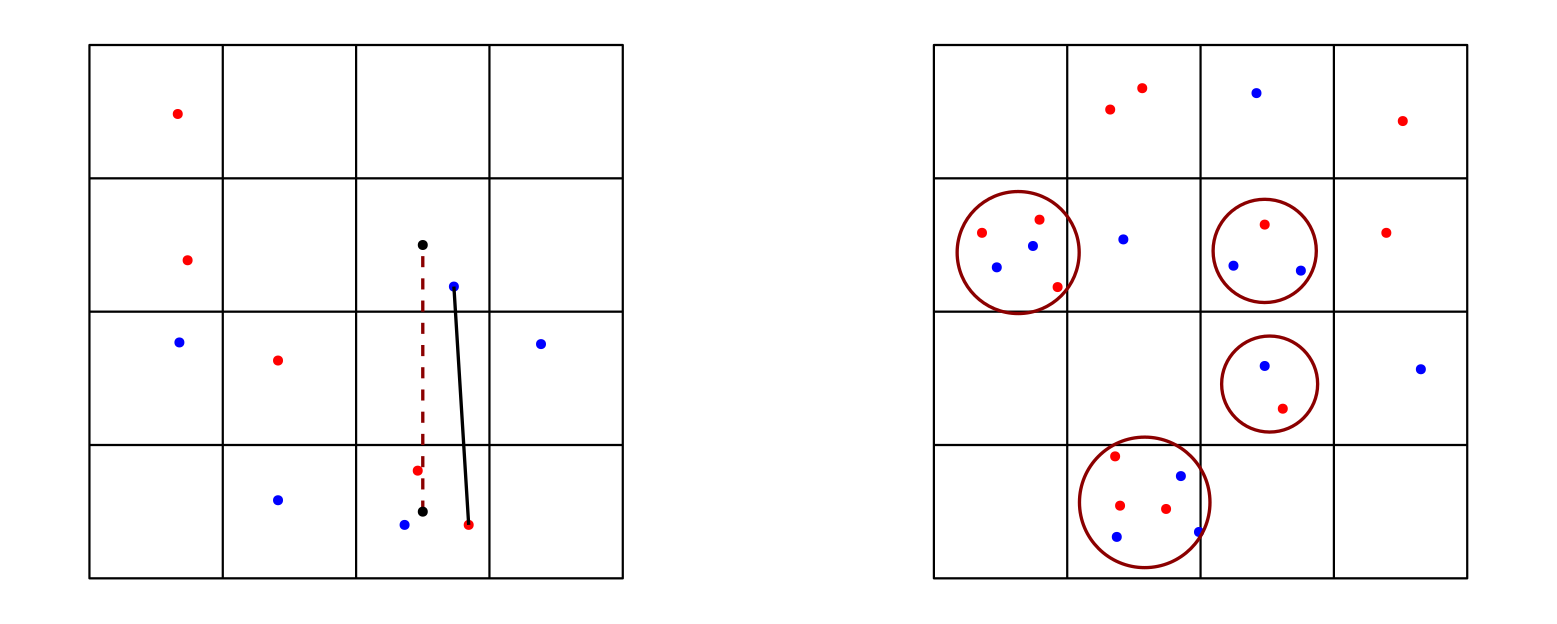 <?xml version="1.0"?>
<!DOCTYPE ipe SYSTEM "ipe.dtd">
<ipe version="70206" creator="Ipe 7.2.7">
<info created="D:20190512062231" modified="D:20190512070026"/>
<ipestyle name="basic">
<symbol name="arrow/arc(spx)">
<path stroke="sym-stroke" fill="sym-stroke" pen="sym-pen">
0 0 m
-1 0.333 l
-1 -0.333 l
h
</path>
</symbol>
<symbol name="arrow/farc(spx)">
<path stroke="sym-stroke" fill="white" pen="sym-pen">
0 0 m
-1 0.333 l
-1 -0.333 l
h
</path>
</symbol>
<symbol name="arrow/ptarc(spx)">
<path stroke="sym-stroke" fill="sym-stroke" pen="sym-pen">
0 0 m
-1 0.333 l
-0.8 0 l
-1 -0.333 l
h
</path>
</symbol>
<symbol name="arrow/fptarc(spx)">
<path stroke="sym-stroke" fill="white" pen="sym-pen">
0 0 m
-1 0.333 l
-0.8 0 l
-1 -0.333 l
h
</path>
</symbol>
<symbol name="mark/circle(sx)" transformations="translations">
<path fill="sym-stroke">
0.6 0 0 0.6 0 0 e
0.4 0 0 0.4 0 0 e
</path>
</symbol>
<symbol name="mark/disk(sx)" transformations="translations">
<path fill="sym-stroke">
0.6 0 0 0.6 0 0 e
</path>
</symbol>
<symbol name="mark/fdisk(sfx)" transformations="translations">
<group>
<path fill="sym-fill">
0.5 0 0 0.5 0 0 e
</path>
<path fill="sym-stroke" fillrule="eofill">
0.6 0 0 0.6 0 0 e
0.4 0 0 0.4 0 0 e
</path>
</group>
</symbol>
<symbol name="mark/box(sx)" transformations="translations">
<path fill="sym-stroke" fillrule="eofill">
-0.6 -0.6 m
0.6 -0.6 l
0.6 0.6 l
-0.6 0.6 l
h
-0.4 -0.4 m
0.4 -0.4 l
0.4 0.4 l
-0.4 0.4 l
h
</path>
</symbol>
<symbol name="mark/square(sx)" transformations="translations">
<path fill="sym-stroke">
-0.6 -0.6 m
0.6 -0.6 l
0.6 0.6 l
-0.6 0.6 l
h
</path>
</symbol>
<symbol name="mark/fsquare(sfx)" transformations="translations">
<group>
<path fill="sym-fill">
-0.5 -0.5 m
0.5 -0.5 l
0.5 0.5 l
-0.5 0.5 l
h
</path>
<path fill="sym-stroke" fillrule="eofill">
-0.6 -0.6 m
0.6 -0.6 l
0.6 0.6 l
-0.6 0.6 l
h
-0.4 -0.4 m
0.4 -0.4 l
0.4 0.4 l
-0.4 0.4 l
h
</path>
</group>
</symbol>
<symbol name="mark/cross(sx)" transformations="translations">
<group>
<path fill="sym-stroke">
-0.43 -0.57 m
0.57 0.43 l
0.43 0.57 l
-0.57 -0.43 l
h
</path>
<path fill="sym-stroke">
-0.43 0.57 m
0.57 -0.43 l
0.43 -0.57 l
-0.57 0.43 l
h
</path>
</group>
</symbol>
<symbol name="arrow/fnormal(spx)">
<path stroke="sym-stroke" fill="white" pen="sym-pen">
0 0 m
-1 0.333 l
-1 -0.333 l
h
</path>
</symbol>
<symbol name="arrow/pointed(spx)">
<path stroke="sym-stroke" fill="sym-stroke" pen="sym-pen">
0 0 m
-1 0.333 l
-0.8 0 l
-1 -0.333 l
h
</path>
</symbol>
<symbol name="arrow/fpointed(spx)">
<path stroke="sym-stroke" fill="white" pen="sym-pen">
0 0 m
-1 0.333 l
-0.8 0 l
-1 -0.333 l
h
</path>
</symbol>
<symbol name="arrow/linear(spx)">
<path stroke="sym-stroke" pen="sym-pen">
-1 0.333 m
0 0 l
-1 -0.333 l
</path>
</symbol>
<symbol name="arrow/fdouble(spx)">
<path stroke="sym-stroke" fill="white" pen="sym-pen">
0 0 m
-1 0.333 l
-1 -0.333 l
h
-1 0 m
-2 0.333 l
-2 -0.333 l
h
</path>
</symbol>
<symbol name="arrow/double(spx)">
<path stroke="sym-stroke" fill="sym-stroke" pen="sym-pen">
0 0 m
-1 0.333 l
-1 -0.333 l
h
-1 0 m
-2 0.333 l
-2 -0.333 l
h
</path>
</symbol>
<pen name="heavier" value="0.8"/>
<pen name="fat" value="1.2"/>
<pen name="ultrafat" value="2"/>
<symbolsize name="large" value="5"/>
<symbolsize name="small" value="2"/>
<symbolsize name="tiny" value="1.1"/>
<arrowsize name="large" value="10"/>
<arrowsize name="small" value="5"/>
<arrowsize name="tiny" value="3"/>
<color name="red" value="1 0 0"/>
<color name="green" value="0 1 0"/>
<color name="blue" value="0 0 1"/>
<color name="yellow" value="1 1 0"/>
<color name="orange" value="1 0.647 0"/>
<color name="gold" value="1 0.843 0"/>
<color name="purple" value="0.627 0.125 0.941"/>
<color name="gray" value="0.745"/>
<color name="brown" value="0.647 0.165 0.165"/>
<color name="navy" value="0 0 0.502"/>
<color name="pink" value="1 0.753 0.796"/>
<color name="seagreen" value="0.18 0.545 0.341"/>
<color name="turquoise" value="0.251 0.878 0.816"/>
<color name="violet" value="0.933 0.51 0.933"/>
<color name="darkblue" value="0 0 0.545"/>
<color name="darkcyan" value="0 0.545 0.545"/>
<color name="darkgray" value="0.663"/>
<color name="darkgreen" value="0 0.392 0"/>
<color name="darkmagenta" value="0.545 0 0.545"/>
<color name="darkorange" value="1 0.549 0"/>
<color name="darkred" value="0.545 0 0"/>
<color name="lightblue" value="0.678 0.847 0.902"/>
<color name="lightcyan" value="0.878 1 1"/>
<color name="lightgray" value="0.827"/>
<color name="lightgreen" value="0.565 0.933 0.565"/>
<color name="lightyellow" value="1 1 0.878"/>
<dashstyle name="dashed" value="[4] 0"/>
<dashstyle name="dotted" value="[1 3] 0"/>
<dashstyle name="dash dotted" value="[4 2 1 2] 0"/>
<dashstyle name="dash dot dotted" value="[4 2 1 2 1 2] 0"/>
<textsize name="large" value="\large"/>
<textsize name="Large" value="\Large"/>
<textsize name="LARGE" value="\LARGE"/>
<textsize name="huge" value="\huge"/>
<textsize name="Huge" value="\Huge"/>
<textsize name="small" value="\small"/>
<textsize name="footnote" value="\footnotesize"/>
<textsize name="tiny" value="\tiny"/>
<textstyle name="center" begin="\begin{center}" end="\end{center}"/>
<textstyle name="itemize" begin="\begin{itemize}" end="\end{itemize}"/>
<textstyle name="item" begin="\begin{itemize}\item{}" end="\end{itemize}"/>
<gridsize name="4 pts" value="4"/>
<gridsize name="8 pts (~3 mm)" value="8"/>
<gridsize name="16 pts (~6 mm)" value="16"/>
<gridsize name="32 pts (~12 mm)" value="32"/>
<gridsize name="10 pts (~3.5 mm)" value="10"/>
<gridsize name="20 pts (~7 mm)" value="20"/>
<gridsize name="14 pts (~5 mm)" value="14"/>
<gridsize name="28 pts (~10 mm)" value="28"/>
<gridsize name="56 pts (~20 mm)" value="56"/>
<anglesize name="90 deg" value="90"/>
<anglesize name="60 deg" value="60"/>
<anglesize name="45 deg" value="45"/>
<anglesize name="30 deg" value="30"/>
<anglesize name="22.5 deg" value="22.5"/>
<opacity name="10%" value="0.1"/>
<opacity name="30%" value="0.3"/>
<opacity name="50%" value="0.5"/>
<opacity name="75%" value="0.75"/>
<tiling name="falling" angle="-60" step="4" width="1"/>
<tiling name="rising" angle="30" step="4" width="1"/>
</ipestyle>
<page>
<layer name="alpha"/>
<layer name="grid"/>
<layer name="some_points"/>
<layer name="direct_edge"/>
<layer name="clustered_edge"/>
<layer name="other_grid"/>
<layer name="other_points"/>
<layer name="clusters"/>
<view layers="alpha grid some_points direct_edge clustered_edge other_grid other_points clusters" active="other_points"/>
<path layer="alpha" matrix="1.45833 0 0 0.875 -170.667 40" stroke="white">
128 448 m
128 192 l
512 192 l
512 448 l
h
</path>
<path layer="grid" matrix="1 0 0 1 -112 0" stroke="black" pen="heavier">
160 416 m
160 224 l
352 224 l
352 416 l
h
</path>
<path matrix="1 0 0 1 -112 0" stroke="black" pen="heavier">
256 416 m
256 224 l
</path>
<path matrix="1 0 0 1 -112 0" stroke="black" pen="heavier">
160 320 m
352 320 l
</path>
<path matrix="1 0 0 1 -112 0" stroke="black" pen="heavier">
160 368 m
352 368 l
</path>
<path matrix="1 0 0 1 -112 0" stroke="black" pen="heavier">
160 272 m
352 272 l
</path>
<path matrix="1 0 0 1 -112 0" stroke="black" pen="heavier">
208 416 m
208 224 l
</path>
<path matrix="1 0 0 1 -112 0" stroke="black" pen="heavier">
304 416 m
304 224 l
</path>
<use layer="some_points" matrix="1 0 0 1 -112 0" name="mark/disk(sx)" pos="191.793 391.166" size="normal" stroke="red"/>
<use matrix="1 0 0 1 -112 0" name="mark/disk(sx)" pos="195.343 338.503" size="normal" stroke="red"/>
<use matrix="1 0 0 1 -112 0" name="mark/disk(sx)" pos="291.201 329.036" size="normal" stroke="blue"/>
<use matrix="1 0 0 1 -112 0" name="mark/disk(sx)" pos="227.888 302.409" size="normal" stroke="red"/>
<use matrix="1 0 0 1 -112 0" name="mark/disk(sx)" pos="227.888 252.113" size="normal" stroke="blue"/>
<use matrix="1 0 0 1 -112 0" name="mark/disk(sx)" pos="296.527 243.237" size="normal" stroke="red"/>
<use matrix="1 0 0 1 -112 0" name="mark/disk(sx)" pos="278.183 262.764" size="normal" stroke="red"/>
<use matrix="1 0 0 1 -112 0" name="mark/disk(sx)" pos="273.45 243.237" size="normal" stroke="blue"/>
<use matrix="1 0 0 1 -112 0" name="mark/disk(sx)" pos="322.562 308.326" size="normal" stroke="blue"/>
<use matrix="1 0 0 1 -112 0" name="mark/disk(sx)" pos="192.385 308.918" size="normal" stroke="blue"/>
<path layer="direct_edge" matrix="1 0 0 1 -112 0" stroke="black" pen="fat">
296.527 243.237 m
291.201 329.036 l
</path>
<path layer="clustered_edge" matrix="1 0 0 1 -112 0" stroke="darkred" dash="dashed" pen="fat">
280 248 m
280 344 l
</path>
<use matrix="1 0 0 1 -112 0" name="mark/disk(sx)" pos="280 248" size="normal" stroke="black"/>
<use matrix="1 0 0 1 -112 0" name="mark/disk(sx)" pos="280 344" size="normal" stroke="black"/>
<path layer="other_grid" matrix="1 0 0 1 192 0" stroke="black" pen="heavier">
160 416 m
160 224 l
352 224 l
352 416 l
h
</path>
<path matrix="1 0 0 1 192 0" stroke="black" pen="heavier">
256 416 m
256 224 l
</path>
<path matrix="1 0 0 1 192 0" stroke="black" pen="heavier">
160 320 m
352 320 l
</path>
<path matrix="1 0 0 1 192 0" stroke="black" pen="heavier">
160 368 m
352 368 l
</path>
<path matrix="1 0 0 1 192 0" stroke="black" pen="heavier">
160 272 m
352 272 l
</path>
<path matrix="1 0 0 1 192 0" stroke="black" pen="heavier">
208 416 m
208 224 l
</path>
<path matrix="1 0 0 1 192 0" stroke="black" pen="heavier">
304 416 m
304 224 l
</path>
<use layer="other_points" matrix="1 0 0 1 -16 0" name="mark/disk(sx)" pos="433.84 238.913" size="normal" stroke="blue"/>
<use matrix="1 0 0 1 -16 0" name="mark/disk(sx)" pos="433.248 267.908" size="normal" stroke="red"/>
<use matrix="1 0 0 1 -16 0" name="mark/disk(sx)" pos="451.591 248.973" size="normal" stroke="red"/>
<use matrix="1 0 0 1 -16 0" name="mark/disk(sx)" pos="463.425 240.689" size="normal" stroke="blue"/>
<use matrix="1 0 0 1 -16 0" name="mark/disk(sx)" pos="435.023 250.156" size="normal" stroke="red"/>
<use matrix="1 0 0 1 -16 0" name="mark/disk(sx)" pos="487.094 300.452" size="normal" stroke="blue"/>
<use matrix="1 0 0 1 -16 0" name="mark/disk(sx)" pos="493.603 285.067" size="normal" stroke="red"/>
<use matrix="1 0 0 1 -16 0" name="mark/disk(sx)" pos="543.307 299.269" size="normal" stroke="blue"/>
<use matrix="1 0 0 1 -16 0" name="mark/disk(sx)" pos="530.881 348.381" size="normal" stroke="red"/>
<use matrix="1 0 0 1 -16 0" name="mark/disk(sx)" pos="487.094 351.34" size="normal" stroke="red"/>
<use matrix="1 0 0 1 -16 0" name="mark/disk(sx)" pos="475.851 336.547" size="normal" stroke="blue"/>
<use matrix="1 0 0 1 -16 0" name="mark/disk(sx)" pos="500.112 334.771" size="normal" stroke="blue"/>
<use matrix="1 0 0 1 -16 0" name="mark/disk(sx)" pos="536.798 388.618" size="normal" stroke="red"/>
<use matrix="1 0 0 1 -16 0" name="mark/disk(sx)" pos="484.135 398.677" size="normal" stroke="blue"/>
<use matrix="1 0 0 1 -16 0" name="mark/disk(sx)" pos="431.473 392.76" size="normal" stroke="red"/>
<use matrix="1 0 0 1 -16 0" name="mark/disk(sx)" pos="436.207 346.014" size="normal" stroke="blue"/>
<use matrix="1 0 0 1 -16 0" name="mark/disk(sx)" pos="385.319 348.381" size="normal" stroke="red"/>
<use matrix="1 0 0 1 -16 0" name="mark/disk(sx)" pos="403.662 343.647" size="normal" stroke="blue"/>
<use matrix="1 0 0 1 -16 0" name="mark/disk(sx)" pos="406.029 353.115" size="normal" stroke="red"/>
<use matrix="1 0 0 1 -16 0" name="mark/disk(sx)" pos="390.644 335.955" size="normal" stroke="blue"/>
<use matrix="1 0 0 1 -16 0" name="mark/disk(sx)" pos="412.538 328.854" size="normal" stroke="red"/>
<use matrix="1 0 0 1 -16 0" name="mark/disk(sx)" pos="456.917 260.807" size="normal" stroke="blue"/>
<path layer="clusters" matrix="1 0 0 1 -16 0" stroke="darkred" pen="fat">
21.9653 0 0 21.9653 398.337 341.28 e
</path>
<path matrix="1 0 0 1 -16 0" stroke="darkred" pen="fat">
23.4905 0 0 23.4905 443.899 251.34 e
</path>
<path matrix="1 0 0 1 -16 0" stroke="darkred" pen="fat">
17.2818 0 0 17.2818 488.869 293.943 e
</path>
<path matrix="1 0 0 1 -16 0" stroke="darkred" pen="fat">
18.5803 0 0 18.5803 487.094 341.872 e
</path>
<use layer="other_points" matrix="1 0 0 1 -4.46181 7.69256" name="mark/disk(sx)" pos="431.473 392.76" size="normal" stroke="red"/>
</page>
</ipe>
